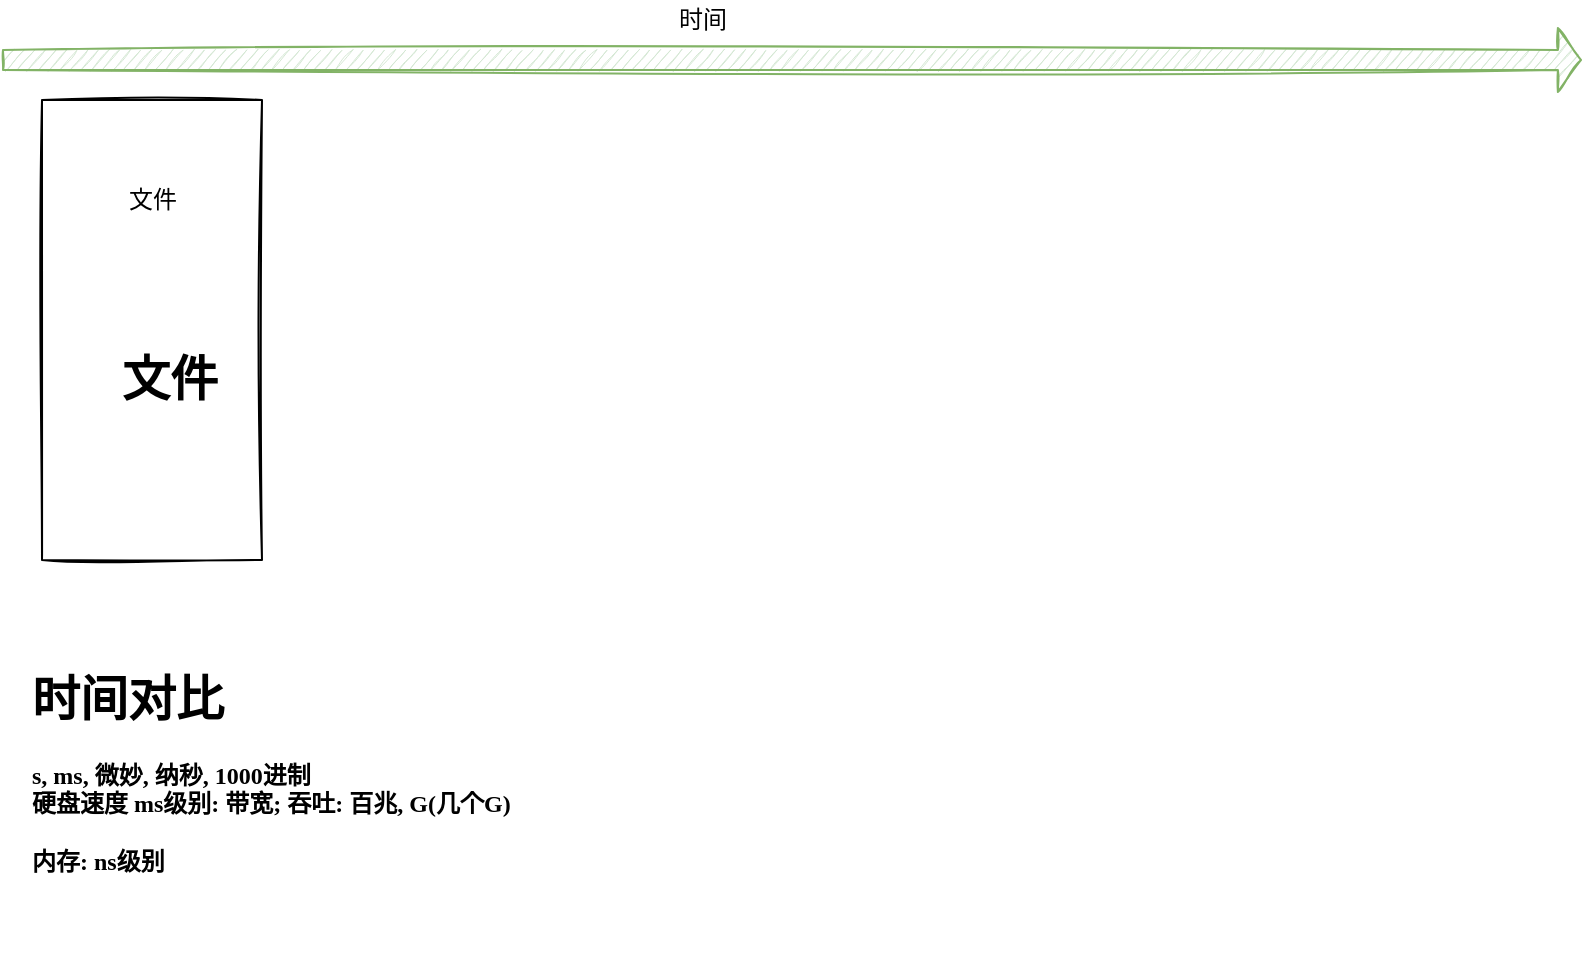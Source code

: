 <mxfile version="17.1.0" type="github">
  <diagram id="DEa69ErbjfxZWZCwauyj" name="Page-1">
    <mxGraphModel dx="1146" dy="632" grid="1" gridSize="10" guides="1" tooltips="1" connect="1" arrows="1" fold="1" page="1" pageScale="1" pageWidth="827" pageHeight="1169" math="0" shadow="0">
      <root>
        <mxCell id="0" />
        <mxCell id="1" parent="0" />
        <mxCell id="OS9RA0seU2cUAP2cbO_q-2" value="" style="shape=flexArrow;endArrow=classic;html=1;rounded=1;endWidth=21;endSize=3.52;fillColor=#d5e8d4;strokeColor=#82b366;curved=1;sketch=1;" edge="1" parent="1">
          <mxGeometry width="50" height="50" relative="1" as="geometry">
            <mxPoint x="110" y="160" as="sourcePoint" />
            <mxPoint x="900" y="160" as="targetPoint" />
          </mxGeometry>
        </mxCell>
        <mxCell id="OS9RA0seU2cUAP2cbO_q-4" value="时间" style="text;html=1;align=center;verticalAlign=middle;resizable=0;points=[];autosize=1;strokeColor=none;fillColor=none;" vertex="1" parent="1">
          <mxGeometry x="440" y="130" width="40" height="20" as="geometry" />
        </mxCell>
        <mxCell id="OS9RA0seU2cUAP2cbO_q-7" value="" style="rounded=0;whiteSpace=wrap;html=1;sketch=1;rotation=90;" vertex="1" parent="1">
          <mxGeometry x="70" y="240" width="230" height="110" as="geometry" />
        </mxCell>
        <mxCell id="OS9RA0seU2cUAP2cbO_q-8" value="文件" style="text;html=1;align=center;verticalAlign=middle;resizable=0;points=[];autosize=1;strokeColor=none;fillColor=none;" vertex="1" parent="1">
          <mxGeometry x="165" y="220" width="40" height="20" as="geometry" />
        </mxCell>
        <mxCell id="OS9RA0seU2cUAP2cbO_q-9" value="&lt;h1&gt;文件&lt;/h1&gt;&lt;div&gt;&lt;br&gt;&lt;/div&gt;" style="text;html=1;strokeColor=none;fillColor=none;spacing=5;spacingTop=-20;whiteSpace=wrap;overflow=hidden;rounded=0;sketch=1;" vertex="1" parent="1">
          <mxGeometry x="165" y="300" width="190" height="120" as="geometry" />
        </mxCell>
        <mxCell id="OS9RA0seU2cUAP2cbO_q-10" value="&lt;h1&gt;&lt;font face=&quot;Comic Sans MS&quot;&gt;时间对比&lt;/font&gt;&lt;/h1&gt;&lt;div&gt;&lt;b&gt;&lt;font face=&quot;Comic Sans MS&quot;&gt;s, ms, 微妙, 纳秒, 1000进制&lt;/font&gt;&lt;/b&gt;&lt;/div&gt;&lt;div&gt;&lt;b&gt;&lt;font face=&quot;Comic Sans MS&quot;&gt;硬盘速度 ms级别: 带宽; 吞吐: 百兆, G(几个G)&lt;/font&gt;&lt;/b&gt;&lt;/div&gt;&lt;div&gt;&lt;b&gt;&lt;font face=&quot;Comic Sans MS&quot;&gt;&lt;br&gt;&lt;/font&gt;&lt;/b&gt;&lt;/div&gt;&lt;div&gt;&lt;b&gt;&lt;font face=&quot;Comic Sans MS&quot;&gt;内存: ns级别&lt;/font&gt;&lt;/b&gt;&lt;/div&gt;" style="text;html=1;strokeColor=none;fillColor=none;spacing=5;spacingTop=-20;whiteSpace=wrap;overflow=hidden;rounded=0;sketch=1;" vertex="1" parent="1">
          <mxGeometry x="120" y="460" width="250" height="150" as="geometry" />
        </mxCell>
      </root>
    </mxGraphModel>
  </diagram>
</mxfile>
